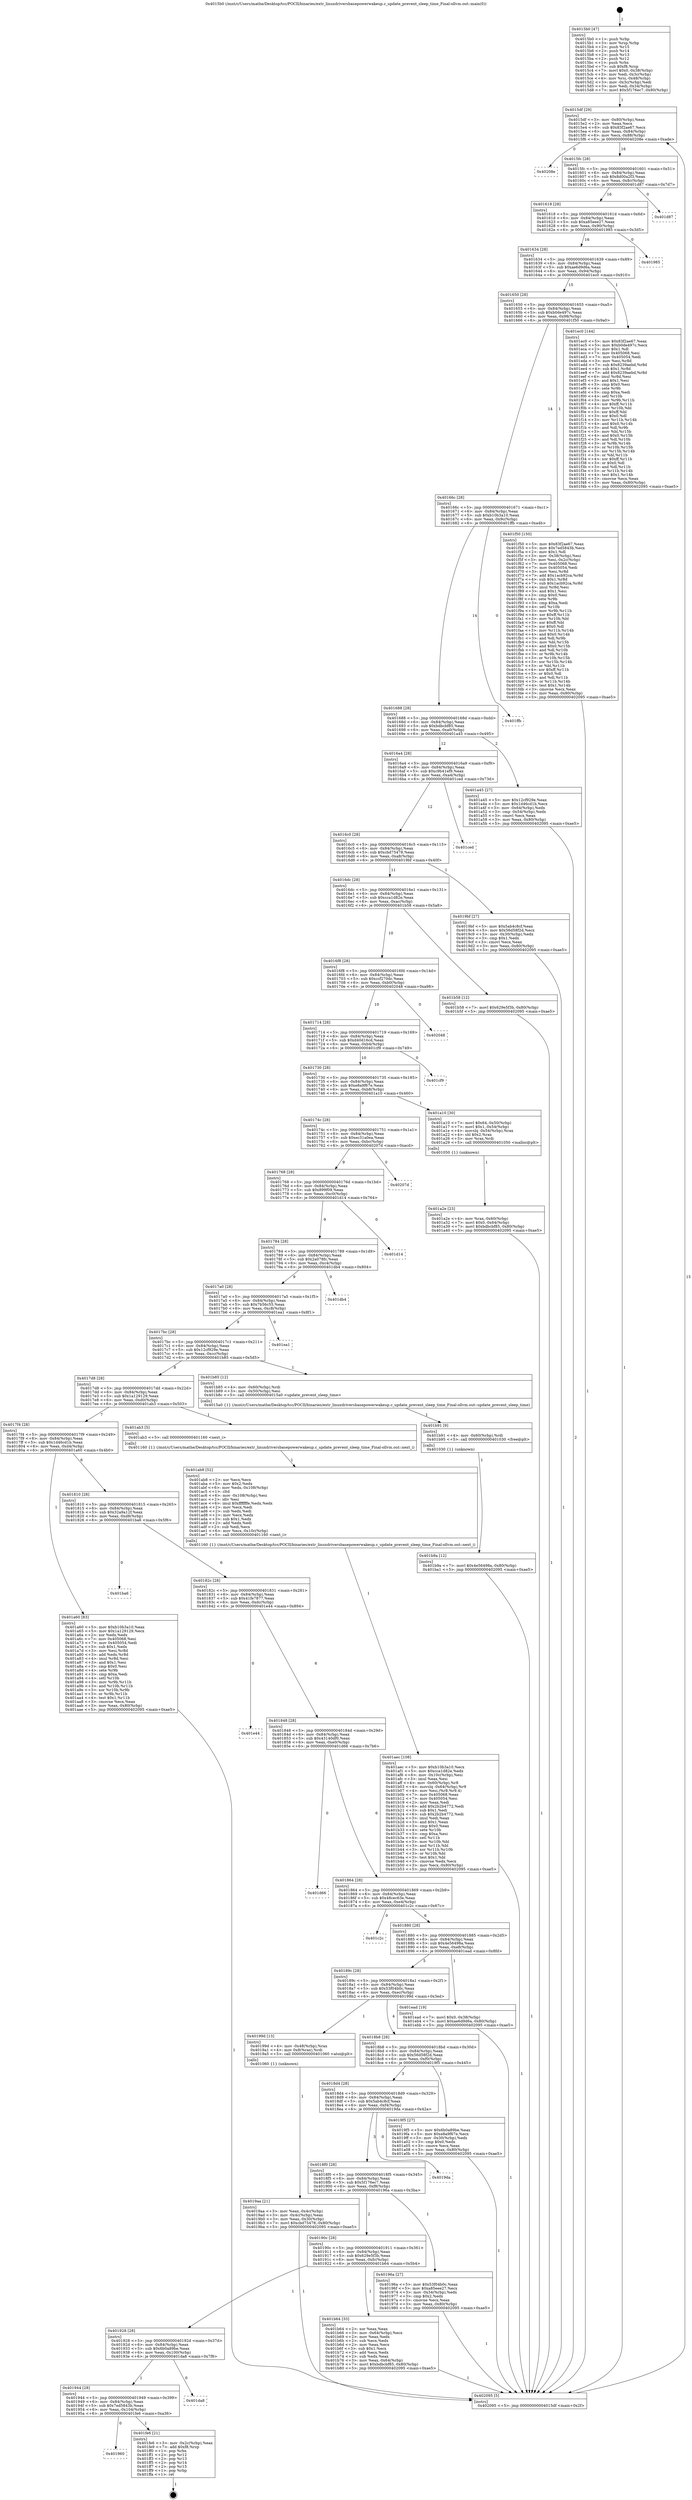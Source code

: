 digraph "0x4015b0" {
  label = "0x4015b0 (/mnt/c/Users/mathe/Desktop/tcc/POCII/binaries/extr_linuxdriversbasepowerwakeup.c_update_prevent_sleep_time_Final-ollvm.out::main(0))"
  labelloc = "t"
  node[shape=record]

  Entry [label="",width=0.3,height=0.3,shape=circle,fillcolor=black,style=filled]
  "0x4015df" [label="{
     0x4015df [29]\l
     | [instrs]\l
     &nbsp;&nbsp;0x4015df \<+3\>: mov -0x80(%rbp),%eax\l
     &nbsp;&nbsp;0x4015e2 \<+2\>: mov %eax,%ecx\l
     &nbsp;&nbsp;0x4015e4 \<+6\>: sub $0x83f2ae67,%ecx\l
     &nbsp;&nbsp;0x4015ea \<+6\>: mov %eax,-0x84(%rbp)\l
     &nbsp;&nbsp;0x4015f0 \<+6\>: mov %ecx,-0x88(%rbp)\l
     &nbsp;&nbsp;0x4015f6 \<+6\>: je 000000000040208e \<main+0xade\>\l
  }"]
  "0x40208e" [label="{
     0x40208e\l
  }", style=dashed]
  "0x4015fc" [label="{
     0x4015fc [28]\l
     | [instrs]\l
     &nbsp;&nbsp;0x4015fc \<+5\>: jmp 0000000000401601 \<main+0x51\>\l
     &nbsp;&nbsp;0x401601 \<+6\>: mov -0x84(%rbp),%eax\l
     &nbsp;&nbsp;0x401607 \<+5\>: sub $0x8d00a2f3,%eax\l
     &nbsp;&nbsp;0x40160c \<+6\>: mov %eax,-0x8c(%rbp)\l
     &nbsp;&nbsp;0x401612 \<+6\>: je 0000000000401d87 \<main+0x7d7\>\l
  }"]
  Exit [label="",width=0.3,height=0.3,shape=circle,fillcolor=black,style=filled,peripheries=2]
  "0x401d87" [label="{
     0x401d87\l
  }", style=dashed]
  "0x401618" [label="{
     0x401618 [28]\l
     | [instrs]\l
     &nbsp;&nbsp;0x401618 \<+5\>: jmp 000000000040161d \<main+0x6d\>\l
     &nbsp;&nbsp;0x40161d \<+6\>: mov -0x84(%rbp),%eax\l
     &nbsp;&nbsp;0x401623 \<+5\>: sub $0xa85eee27,%eax\l
     &nbsp;&nbsp;0x401628 \<+6\>: mov %eax,-0x90(%rbp)\l
     &nbsp;&nbsp;0x40162e \<+6\>: je 0000000000401985 \<main+0x3d5\>\l
  }"]
  "0x401960" [label="{
     0x401960\l
  }", style=dashed]
  "0x401985" [label="{
     0x401985\l
  }", style=dashed]
  "0x401634" [label="{
     0x401634 [28]\l
     | [instrs]\l
     &nbsp;&nbsp;0x401634 \<+5\>: jmp 0000000000401639 \<main+0x89\>\l
     &nbsp;&nbsp;0x401639 \<+6\>: mov -0x84(%rbp),%eax\l
     &nbsp;&nbsp;0x40163f \<+5\>: sub $0xae6d9d6a,%eax\l
     &nbsp;&nbsp;0x401644 \<+6\>: mov %eax,-0x94(%rbp)\l
     &nbsp;&nbsp;0x40164a \<+6\>: je 0000000000401ec0 \<main+0x910\>\l
  }"]
  "0x401fe6" [label="{
     0x401fe6 [21]\l
     | [instrs]\l
     &nbsp;&nbsp;0x401fe6 \<+3\>: mov -0x2c(%rbp),%eax\l
     &nbsp;&nbsp;0x401fe9 \<+7\>: add $0xf8,%rsp\l
     &nbsp;&nbsp;0x401ff0 \<+1\>: pop %rbx\l
     &nbsp;&nbsp;0x401ff1 \<+2\>: pop %r12\l
     &nbsp;&nbsp;0x401ff3 \<+2\>: pop %r13\l
     &nbsp;&nbsp;0x401ff5 \<+2\>: pop %r14\l
     &nbsp;&nbsp;0x401ff7 \<+2\>: pop %r15\l
     &nbsp;&nbsp;0x401ff9 \<+1\>: pop %rbp\l
     &nbsp;&nbsp;0x401ffa \<+1\>: ret\l
  }"]
  "0x401ec0" [label="{
     0x401ec0 [144]\l
     | [instrs]\l
     &nbsp;&nbsp;0x401ec0 \<+5\>: mov $0x83f2ae67,%eax\l
     &nbsp;&nbsp;0x401ec5 \<+5\>: mov $0xb0de497c,%ecx\l
     &nbsp;&nbsp;0x401eca \<+2\>: mov $0x1,%dl\l
     &nbsp;&nbsp;0x401ecc \<+7\>: mov 0x405068,%esi\l
     &nbsp;&nbsp;0x401ed3 \<+7\>: mov 0x405054,%edi\l
     &nbsp;&nbsp;0x401eda \<+3\>: mov %esi,%r8d\l
     &nbsp;&nbsp;0x401edd \<+7\>: sub $0x8239aebd,%r8d\l
     &nbsp;&nbsp;0x401ee4 \<+4\>: sub $0x1,%r8d\l
     &nbsp;&nbsp;0x401ee8 \<+7\>: add $0x8239aebd,%r8d\l
     &nbsp;&nbsp;0x401eef \<+4\>: imul %r8d,%esi\l
     &nbsp;&nbsp;0x401ef3 \<+3\>: and $0x1,%esi\l
     &nbsp;&nbsp;0x401ef6 \<+3\>: cmp $0x0,%esi\l
     &nbsp;&nbsp;0x401ef9 \<+4\>: sete %r9b\l
     &nbsp;&nbsp;0x401efd \<+3\>: cmp $0xa,%edi\l
     &nbsp;&nbsp;0x401f00 \<+4\>: setl %r10b\l
     &nbsp;&nbsp;0x401f04 \<+3\>: mov %r9b,%r11b\l
     &nbsp;&nbsp;0x401f07 \<+4\>: xor $0xff,%r11b\l
     &nbsp;&nbsp;0x401f0b \<+3\>: mov %r10b,%bl\l
     &nbsp;&nbsp;0x401f0e \<+3\>: xor $0xff,%bl\l
     &nbsp;&nbsp;0x401f11 \<+3\>: xor $0x0,%dl\l
     &nbsp;&nbsp;0x401f14 \<+3\>: mov %r11b,%r14b\l
     &nbsp;&nbsp;0x401f17 \<+4\>: and $0x0,%r14b\l
     &nbsp;&nbsp;0x401f1b \<+3\>: and %dl,%r9b\l
     &nbsp;&nbsp;0x401f1e \<+3\>: mov %bl,%r15b\l
     &nbsp;&nbsp;0x401f21 \<+4\>: and $0x0,%r15b\l
     &nbsp;&nbsp;0x401f25 \<+3\>: and %dl,%r10b\l
     &nbsp;&nbsp;0x401f28 \<+3\>: or %r9b,%r14b\l
     &nbsp;&nbsp;0x401f2b \<+3\>: or %r10b,%r15b\l
     &nbsp;&nbsp;0x401f2e \<+3\>: xor %r15b,%r14b\l
     &nbsp;&nbsp;0x401f31 \<+3\>: or %bl,%r11b\l
     &nbsp;&nbsp;0x401f34 \<+4\>: xor $0xff,%r11b\l
     &nbsp;&nbsp;0x401f38 \<+3\>: or $0x0,%dl\l
     &nbsp;&nbsp;0x401f3b \<+3\>: and %dl,%r11b\l
     &nbsp;&nbsp;0x401f3e \<+3\>: or %r11b,%r14b\l
     &nbsp;&nbsp;0x401f41 \<+4\>: test $0x1,%r14b\l
     &nbsp;&nbsp;0x401f45 \<+3\>: cmovne %ecx,%eax\l
     &nbsp;&nbsp;0x401f48 \<+3\>: mov %eax,-0x80(%rbp)\l
     &nbsp;&nbsp;0x401f4b \<+5\>: jmp 0000000000402095 \<main+0xae5\>\l
  }"]
  "0x401650" [label="{
     0x401650 [28]\l
     | [instrs]\l
     &nbsp;&nbsp;0x401650 \<+5\>: jmp 0000000000401655 \<main+0xa5\>\l
     &nbsp;&nbsp;0x401655 \<+6\>: mov -0x84(%rbp),%eax\l
     &nbsp;&nbsp;0x40165b \<+5\>: sub $0xb0de497c,%eax\l
     &nbsp;&nbsp;0x401660 \<+6\>: mov %eax,-0x98(%rbp)\l
     &nbsp;&nbsp;0x401666 \<+6\>: je 0000000000401f50 \<main+0x9a0\>\l
  }"]
  "0x401944" [label="{
     0x401944 [28]\l
     | [instrs]\l
     &nbsp;&nbsp;0x401944 \<+5\>: jmp 0000000000401949 \<main+0x399\>\l
     &nbsp;&nbsp;0x401949 \<+6\>: mov -0x84(%rbp),%eax\l
     &nbsp;&nbsp;0x40194f \<+5\>: sub $0x7ed5843b,%eax\l
     &nbsp;&nbsp;0x401954 \<+6\>: mov %eax,-0x104(%rbp)\l
     &nbsp;&nbsp;0x40195a \<+6\>: je 0000000000401fe6 \<main+0xa36\>\l
  }"]
  "0x401f50" [label="{
     0x401f50 [150]\l
     | [instrs]\l
     &nbsp;&nbsp;0x401f50 \<+5\>: mov $0x83f2ae67,%eax\l
     &nbsp;&nbsp;0x401f55 \<+5\>: mov $0x7ed5843b,%ecx\l
     &nbsp;&nbsp;0x401f5a \<+2\>: mov $0x1,%dl\l
     &nbsp;&nbsp;0x401f5c \<+3\>: mov -0x38(%rbp),%esi\l
     &nbsp;&nbsp;0x401f5f \<+3\>: mov %esi,-0x2c(%rbp)\l
     &nbsp;&nbsp;0x401f62 \<+7\>: mov 0x405068,%esi\l
     &nbsp;&nbsp;0x401f69 \<+7\>: mov 0x405054,%edi\l
     &nbsp;&nbsp;0x401f70 \<+3\>: mov %esi,%r8d\l
     &nbsp;&nbsp;0x401f73 \<+7\>: add $0x1acb92ca,%r8d\l
     &nbsp;&nbsp;0x401f7a \<+4\>: sub $0x1,%r8d\l
     &nbsp;&nbsp;0x401f7e \<+7\>: sub $0x1acb92ca,%r8d\l
     &nbsp;&nbsp;0x401f85 \<+4\>: imul %r8d,%esi\l
     &nbsp;&nbsp;0x401f89 \<+3\>: and $0x1,%esi\l
     &nbsp;&nbsp;0x401f8c \<+3\>: cmp $0x0,%esi\l
     &nbsp;&nbsp;0x401f8f \<+4\>: sete %r9b\l
     &nbsp;&nbsp;0x401f93 \<+3\>: cmp $0xa,%edi\l
     &nbsp;&nbsp;0x401f96 \<+4\>: setl %r10b\l
     &nbsp;&nbsp;0x401f9a \<+3\>: mov %r9b,%r11b\l
     &nbsp;&nbsp;0x401f9d \<+4\>: xor $0xff,%r11b\l
     &nbsp;&nbsp;0x401fa1 \<+3\>: mov %r10b,%bl\l
     &nbsp;&nbsp;0x401fa4 \<+3\>: xor $0xff,%bl\l
     &nbsp;&nbsp;0x401fa7 \<+3\>: xor $0x0,%dl\l
     &nbsp;&nbsp;0x401faa \<+3\>: mov %r11b,%r14b\l
     &nbsp;&nbsp;0x401fad \<+4\>: and $0x0,%r14b\l
     &nbsp;&nbsp;0x401fb1 \<+3\>: and %dl,%r9b\l
     &nbsp;&nbsp;0x401fb4 \<+3\>: mov %bl,%r15b\l
     &nbsp;&nbsp;0x401fb7 \<+4\>: and $0x0,%r15b\l
     &nbsp;&nbsp;0x401fbb \<+3\>: and %dl,%r10b\l
     &nbsp;&nbsp;0x401fbe \<+3\>: or %r9b,%r14b\l
     &nbsp;&nbsp;0x401fc1 \<+3\>: or %r10b,%r15b\l
     &nbsp;&nbsp;0x401fc4 \<+3\>: xor %r15b,%r14b\l
     &nbsp;&nbsp;0x401fc7 \<+3\>: or %bl,%r11b\l
     &nbsp;&nbsp;0x401fca \<+4\>: xor $0xff,%r11b\l
     &nbsp;&nbsp;0x401fce \<+3\>: or $0x0,%dl\l
     &nbsp;&nbsp;0x401fd1 \<+3\>: and %dl,%r11b\l
     &nbsp;&nbsp;0x401fd4 \<+3\>: or %r11b,%r14b\l
     &nbsp;&nbsp;0x401fd7 \<+4\>: test $0x1,%r14b\l
     &nbsp;&nbsp;0x401fdb \<+3\>: cmovne %ecx,%eax\l
     &nbsp;&nbsp;0x401fde \<+3\>: mov %eax,-0x80(%rbp)\l
     &nbsp;&nbsp;0x401fe1 \<+5\>: jmp 0000000000402095 \<main+0xae5\>\l
  }"]
  "0x40166c" [label="{
     0x40166c [28]\l
     | [instrs]\l
     &nbsp;&nbsp;0x40166c \<+5\>: jmp 0000000000401671 \<main+0xc1\>\l
     &nbsp;&nbsp;0x401671 \<+6\>: mov -0x84(%rbp),%eax\l
     &nbsp;&nbsp;0x401677 \<+5\>: sub $0xb10b3a10,%eax\l
     &nbsp;&nbsp;0x40167c \<+6\>: mov %eax,-0x9c(%rbp)\l
     &nbsp;&nbsp;0x401682 \<+6\>: je 0000000000401ffb \<main+0xa4b\>\l
  }"]
  "0x401da8" [label="{
     0x401da8\l
  }", style=dashed]
  "0x401ffb" [label="{
     0x401ffb\l
  }", style=dashed]
  "0x401688" [label="{
     0x401688 [28]\l
     | [instrs]\l
     &nbsp;&nbsp;0x401688 \<+5\>: jmp 000000000040168d \<main+0xdd\>\l
     &nbsp;&nbsp;0x40168d \<+6\>: mov -0x84(%rbp),%eax\l
     &nbsp;&nbsp;0x401693 \<+5\>: sub $0xbdbcbf85,%eax\l
     &nbsp;&nbsp;0x401698 \<+6\>: mov %eax,-0xa0(%rbp)\l
     &nbsp;&nbsp;0x40169e \<+6\>: je 0000000000401a45 \<main+0x495\>\l
  }"]
  "0x401b9a" [label="{
     0x401b9a [12]\l
     | [instrs]\l
     &nbsp;&nbsp;0x401b9a \<+7\>: movl $0x4e56498a,-0x80(%rbp)\l
     &nbsp;&nbsp;0x401ba1 \<+5\>: jmp 0000000000402095 \<main+0xae5\>\l
  }"]
  "0x401a45" [label="{
     0x401a45 [27]\l
     | [instrs]\l
     &nbsp;&nbsp;0x401a45 \<+5\>: mov $0x12cf929e,%eax\l
     &nbsp;&nbsp;0x401a4a \<+5\>: mov $0x1d46cd1b,%ecx\l
     &nbsp;&nbsp;0x401a4f \<+3\>: mov -0x64(%rbp),%edx\l
     &nbsp;&nbsp;0x401a52 \<+3\>: cmp -0x54(%rbp),%edx\l
     &nbsp;&nbsp;0x401a55 \<+3\>: cmovl %ecx,%eax\l
     &nbsp;&nbsp;0x401a58 \<+3\>: mov %eax,-0x80(%rbp)\l
     &nbsp;&nbsp;0x401a5b \<+5\>: jmp 0000000000402095 \<main+0xae5\>\l
  }"]
  "0x4016a4" [label="{
     0x4016a4 [28]\l
     | [instrs]\l
     &nbsp;&nbsp;0x4016a4 \<+5\>: jmp 00000000004016a9 \<main+0xf9\>\l
     &nbsp;&nbsp;0x4016a9 \<+6\>: mov -0x84(%rbp),%eax\l
     &nbsp;&nbsp;0x4016af \<+5\>: sub $0xc9b41ef9,%eax\l
     &nbsp;&nbsp;0x4016b4 \<+6\>: mov %eax,-0xa4(%rbp)\l
     &nbsp;&nbsp;0x4016ba \<+6\>: je 0000000000401ced \<main+0x73d\>\l
  }"]
  "0x401b91" [label="{
     0x401b91 [9]\l
     | [instrs]\l
     &nbsp;&nbsp;0x401b91 \<+4\>: mov -0x60(%rbp),%rdi\l
     &nbsp;&nbsp;0x401b95 \<+5\>: call 0000000000401030 \<free@plt\>\l
     | [calls]\l
     &nbsp;&nbsp;0x401030 \{1\} (unknown)\l
  }"]
  "0x401ced" [label="{
     0x401ced\l
  }", style=dashed]
  "0x4016c0" [label="{
     0x4016c0 [28]\l
     | [instrs]\l
     &nbsp;&nbsp;0x4016c0 \<+5\>: jmp 00000000004016c5 \<main+0x115\>\l
     &nbsp;&nbsp;0x4016c5 \<+6\>: mov -0x84(%rbp),%eax\l
     &nbsp;&nbsp;0x4016cb \<+5\>: sub $0xcbd75478,%eax\l
     &nbsp;&nbsp;0x4016d0 \<+6\>: mov %eax,-0xa8(%rbp)\l
     &nbsp;&nbsp;0x4016d6 \<+6\>: je 00000000004019bf \<main+0x40f\>\l
  }"]
  "0x401928" [label="{
     0x401928 [28]\l
     | [instrs]\l
     &nbsp;&nbsp;0x401928 \<+5\>: jmp 000000000040192d \<main+0x37d\>\l
     &nbsp;&nbsp;0x40192d \<+6\>: mov -0x84(%rbp),%eax\l
     &nbsp;&nbsp;0x401933 \<+5\>: sub $0x6b0a89be,%eax\l
     &nbsp;&nbsp;0x401938 \<+6\>: mov %eax,-0x100(%rbp)\l
     &nbsp;&nbsp;0x40193e \<+6\>: je 0000000000401da8 \<main+0x7f8\>\l
  }"]
  "0x4019bf" [label="{
     0x4019bf [27]\l
     | [instrs]\l
     &nbsp;&nbsp;0x4019bf \<+5\>: mov $0x5ab4c8cf,%eax\l
     &nbsp;&nbsp;0x4019c4 \<+5\>: mov $0x56d58f2d,%ecx\l
     &nbsp;&nbsp;0x4019c9 \<+3\>: mov -0x30(%rbp),%edx\l
     &nbsp;&nbsp;0x4019cc \<+3\>: cmp $0x1,%edx\l
     &nbsp;&nbsp;0x4019cf \<+3\>: cmovl %ecx,%eax\l
     &nbsp;&nbsp;0x4019d2 \<+3\>: mov %eax,-0x80(%rbp)\l
     &nbsp;&nbsp;0x4019d5 \<+5\>: jmp 0000000000402095 \<main+0xae5\>\l
  }"]
  "0x4016dc" [label="{
     0x4016dc [28]\l
     | [instrs]\l
     &nbsp;&nbsp;0x4016dc \<+5\>: jmp 00000000004016e1 \<main+0x131\>\l
     &nbsp;&nbsp;0x4016e1 \<+6\>: mov -0x84(%rbp),%eax\l
     &nbsp;&nbsp;0x4016e7 \<+5\>: sub $0xcca1d82e,%eax\l
     &nbsp;&nbsp;0x4016ec \<+6\>: mov %eax,-0xac(%rbp)\l
     &nbsp;&nbsp;0x4016f2 \<+6\>: je 0000000000401b58 \<main+0x5a8\>\l
  }"]
  "0x401b64" [label="{
     0x401b64 [33]\l
     | [instrs]\l
     &nbsp;&nbsp;0x401b64 \<+2\>: xor %eax,%eax\l
     &nbsp;&nbsp;0x401b66 \<+3\>: mov -0x64(%rbp),%ecx\l
     &nbsp;&nbsp;0x401b69 \<+2\>: mov %eax,%edx\l
     &nbsp;&nbsp;0x401b6b \<+2\>: sub %ecx,%edx\l
     &nbsp;&nbsp;0x401b6d \<+2\>: mov %eax,%ecx\l
     &nbsp;&nbsp;0x401b6f \<+3\>: sub $0x1,%ecx\l
     &nbsp;&nbsp;0x401b72 \<+2\>: add %ecx,%edx\l
     &nbsp;&nbsp;0x401b74 \<+2\>: sub %edx,%eax\l
     &nbsp;&nbsp;0x401b76 \<+3\>: mov %eax,-0x64(%rbp)\l
     &nbsp;&nbsp;0x401b79 \<+7\>: movl $0xbdbcbf85,-0x80(%rbp)\l
     &nbsp;&nbsp;0x401b80 \<+5\>: jmp 0000000000402095 \<main+0xae5\>\l
  }"]
  "0x401b58" [label="{
     0x401b58 [12]\l
     | [instrs]\l
     &nbsp;&nbsp;0x401b58 \<+7\>: movl $0x629e5f3b,-0x80(%rbp)\l
     &nbsp;&nbsp;0x401b5f \<+5\>: jmp 0000000000402095 \<main+0xae5\>\l
  }"]
  "0x4016f8" [label="{
     0x4016f8 [28]\l
     | [instrs]\l
     &nbsp;&nbsp;0x4016f8 \<+5\>: jmp 00000000004016fd \<main+0x14d\>\l
     &nbsp;&nbsp;0x4016fd \<+6\>: mov -0x84(%rbp),%eax\l
     &nbsp;&nbsp;0x401703 \<+5\>: sub $0xccf270dc,%eax\l
     &nbsp;&nbsp;0x401708 \<+6\>: mov %eax,-0xb0(%rbp)\l
     &nbsp;&nbsp;0x40170e \<+6\>: je 0000000000402048 \<main+0xa98\>\l
  }"]
  "0x401aec" [label="{
     0x401aec [108]\l
     | [instrs]\l
     &nbsp;&nbsp;0x401aec \<+5\>: mov $0xb10b3a10,%ecx\l
     &nbsp;&nbsp;0x401af1 \<+5\>: mov $0xcca1d82e,%edx\l
     &nbsp;&nbsp;0x401af6 \<+6\>: mov -0x10c(%rbp),%esi\l
     &nbsp;&nbsp;0x401afc \<+3\>: imul %eax,%esi\l
     &nbsp;&nbsp;0x401aff \<+4\>: mov -0x60(%rbp),%r8\l
     &nbsp;&nbsp;0x401b03 \<+4\>: movslq -0x64(%rbp),%r9\l
     &nbsp;&nbsp;0x401b07 \<+4\>: mov %esi,(%r8,%r9,4)\l
     &nbsp;&nbsp;0x401b0b \<+7\>: mov 0x405068,%eax\l
     &nbsp;&nbsp;0x401b12 \<+7\>: mov 0x405054,%esi\l
     &nbsp;&nbsp;0x401b19 \<+2\>: mov %eax,%edi\l
     &nbsp;&nbsp;0x401b1b \<+6\>: add $0x2b2b4772,%edi\l
     &nbsp;&nbsp;0x401b21 \<+3\>: sub $0x1,%edi\l
     &nbsp;&nbsp;0x401b24 \<+6\>: sub $0x2b2b4772,%edi\l
     &nbsp;&nbsp;0x401b2a \<+3\>: imul %edi,%eax\l
     &nbsp;&nbsp;0x401b2d \<+3\>: and $0x1,%eax\l
     &nbsp;&nbsp;0x401b30 \<+3\>: cmp $0x0,%eax\l
     &nbsp;&nbsp;0x401b33 \<+4\>: sete %r10b\l
     &nbsp;&nbsp;0x401b37 \<+3\>: cmp $0xa,%esi\l
     &nbsp;&nbsp;0x401b3a \<+4\>: setl %r11b\l
     &nbsp;&nbsp;0x401b3e \<+3\>: mov %r10b,%bl\l
     &nbsp;&nbsp;0x401b41 \<+3\>: and %r11b,%bl\l
     &nbsp;&nbsp;0x401b44 \<+3\>: xor %r11b,%r10b\l
     &nbsp;&nbsp;0x401b47 \<+3\>: or %r10b,%bl\l
     &nbsp;&nbsp;0x401b4a \<+3\>: test $0x1,%bl\l
     &nbsp;&nbsp;0x401b4d \<+3\>: cmovne %edx,%ecx\l
     &nbsp;&nbsp;0x401b50 \<+3\>: mov %ecx,-0x80(%rbp)\l
     &nbsp;&nbsp;0x401b53 \<+5\>: jmp 0000000000402095 \<main+0xae5\>\l
  }"]
  "0x402048" [label="{
     0x402048\l
  }", style=dashed]
  "0x401714" [label="{
     0x401714 [28]\l
     | [instrs]\l
     &nbsp;&nbsp;0x401714 \<+5\>: jmp 0000000000401719 \<main+0x169\>\l
     &nbsp;&nbsp;0x401719 \<+6\>: mov -0x84(%rbp),%eax\l
     &nbsp;&nbsp;0x40171f \<+5\>: sub $0xd40d16cd,%eax\l
     &nbsp;&nbsp;0x401724 \<+6\>: mov %eax,-0xb4(%rbp)\l
     &nbsp;&nbsp;0x40172a \<+6\>: je 0000000000401cf9 \<main+0x749\>\l
  }"]
  "0x401ab8" [label="{
     0x401ab8 [52]\l
     | [instrs]\l
     &nbsp;&nbsp;0x401ab8 \<+2\>: xor %ecx,%ecx\l
     &nbsp;&nbsp;0x401aba \<+5\>: mov $0x2,%edx\l
     &nbsp;&nbsp;0x401abf \<+6\>: mov %edx,-0x108(%rbp)\l
     &nbsp;&nbsp;0x401ac5 \<+1\>: cltd\l
     &nbsp;&nbsp;0x401ac6 \<+6\>: mov -0x108(%rbp),%esi\l
     &nbsp;&nbsp;0x401acc \<+2\>: idiv %esi\l
     &nbsp;&nbsp;0x401ace \<+6\>: imul $0xfffffffe,%edx,%edx\l
     &nbsp;&nbsp;0x401ad4 \<+2\>: mov %ecx,%edi\l
     &nbsp;&nbsp;0x401ad6 \<+2\>: sub %edx,%edi\l
     &nbsp;&nbsp;0x401ad8 \<+2\>: mov %ecx,%edx\l
     &nbsp;&nbsp;0x401ada \<+3\>: sub $0x1,%edx\l
     &nbsp;&nbsp;0x401add \<+2\>: add %edx,%edi\l
     &nbsp;&nbsp;0x401adf \<+2\>: sub %edi,%ecx\l
     &nbsp;&nbsp;0x401ae1 \<+6\>: mov %ecx,-0x10c(%rbp)\l
     &nbsp;&nbsp;0x401ae7 \<+5\>: call 0000000000401160 \<next_i\>\l
     | [calls]\l
     &nbsp;&nbsp;0x401160 \{1\} (/mnt/c/Users/mathe/Desktop/tcc/POCII/binaries/extr_linuxdriversbasepowerwakeup.c_update_prevent_sleep_time_Final-ollvm.out::next_i)\l
  }"]
  "0x401cf9" [label="{
     0x401cf9\l
  }", style=dashed]
  "0x401730" [label="{
     0x401730 [28]\l
     | [instrs]\l
     &nbsp;&nbsp;0x401730 \<+5\>: jmp 0000000000401735 \<main+0x185\>\l
     &nbsp;&nbsp;0x401735 \<+6\>: mov -0x84(%rbp),%eax\l
     &nbsp;&nbsp;0x40173b \<+5\>: sub $0xe8a9f67e,%eax\l
     &nbsp;&nbsp;0x401740 \<+6\>: mov %eax,-0xb8(%rbp)\l
     &nbsp;&nbsp;0x401746 \<+6\>: je 0000000000401a10 \<main+0x460\>\l
  }"]
  "0x401a2e" [label="{
     0x401a2e [23]\l
     | [instrs]\l
     &nbsp;&nbsp;0x401a2e \<+4\>: mov %rax,-0x60(%rbp)\l
     &nbsp;&nbsp;0x401a32 \<+7\>: movl $0x0,-0x64(%rbp)\l
     &nbsp;&nbsp;0x401a39 \<+7\>: movl $0xbdbcbf85,-0x80(%rbp)\l
     &nbsp;&nbsp;0x401a40 \<+5\>: jmp 0000000000402095 \<main+0xae5\>\l
  }"]
  "0x401a10" [label="{
     0x401a10 [30]\l
     | [instrs]\l
     &nbsp;&nbsp;0x401a10 \<+7\>: movl $0x64,-0x50(%rbp)\l
     &nbsp;&nbsp;0x401a17 \<+7\>: movl $0x1,-0x54(%rbp)\l
     &nbsp;&nbsp;0x401a1e \<+4\>: movslq -0x54(%rbp),%rax\l
     &nbsp;&nbsp;0x401a22 \<+4\>: shl $0x2,%rax\l
     &nbsp;&nbsp;0x401a26 \<+3\>: mov %rax,%rdi\l
     &nbsp;&nbsp;0x401a29 \<+5\>: call 0000000000401050 \<malloc@plt\>\l
     | [calls]\l
     &nbsp;&nbsp;0x401050 \{1\} (unknown)\l
  }"]
  "0x40174c" [label="{
     0x40174c [28]\l
     | [instrs]\l
     &nbsp;&nbsp;0x40174c \<+5\>: jmp 0000000000401751 \<main+0x1a1\>\l
     &nbsp;&nbsp;0x401751 \<+6\>: mov -0x84(%rbp),%eax\l
     &nbsp;&nbsp;0x401757 \<+5\>: sub $0xec31a0ea,%eax\l
     &nbsp;&nbsp;0x40175c \<+6\>: mov %eax,-0xbc(%rbp)\l
     &nbsp;&nbsp;0x401762 \<+6\>: je 000000000040207d \<main+0xacd\>\l
  }"]
  "0x4019aa" [label="{
     0x4019aa [21]\l
     | [instrs]\l
     &nbsp;&nbsp;0x4019aa \<+3\>: mov %eax,-0x4c(%rbp)\l
     &nbsp;&nbsp;0x4019ad \<+3\>: mov -0x4c(%rbp),%eax\l
     &nbsp;&nbsp;0x4019b0 \<+3\>: mov %eax,-0x30(%rbp)\l
     &nbsp;&nbsp;0x4019b3 \<+7\>: movl $0xcbd75478,-0x80(%rbp)\l
     &nbsp;&nbsp;0x4019ba \<+5\>: jmp 0000000000402095 \<main+0xae5\>\l
  }"]
  "0x40207d" [label="{
     0x40207d\l
  }", style=dashed]
  "0x401768" [label="{
     0x401768 [28]\l
     | [instrs]\l
     &nbsp;&nbsp;0x401768 \<+5\>: jmp 000000000040176d \<main+0x1bd\>\l
     &nbsp;&nbsp;0x40176d \<+6\>: mov -0x84(%rbp),%eax\l
     &nbsp;&nbsp;0x401773 \<+5\>: sub $0x899f09,%eax\l
     &nbsp;&nbsp;0x401778 \<+6\>: mov %eax,-0xc0(%rbp)\l
     &nbsp;&nbsp;0x40177e \<+6\>: je 0000000000401d14 \<main+0x764\>\l
  }"]
  "0x4015b0" [label="{
     0x4015b0 [47]\l
     | [instrs]\l
     &nbsp;&nbsp;0x4015b0 \<+1\>: push %rbp\l
     &nbsp;&nbsp;0x4015b1 \<+3\>: mov %rsp,%rbp\l
     &nbsp;&nbsp;0x4015b4 \<+2\>: push %r15\l
     &nbsp;&nbsp;0x4015b6 \<+2\>: push %r14\l
     &nbsp;&nbsp;0x4015b8 \<+2\>: push %r13\l
     &nbsp;&nbsp;0x4015ba \<+2\>: push %r12\l
     &nbsp;&nbsp;0x4015bc \<+1\>: push %rbx\l
     &nbsp;&nbsp;0x4015bd \<+7\>: sub $0xf8,%rsp\l
     &nbsp;&nbsp;0x4015c4 \<+7\>: movl $0x0,-0x38(%rbp)\l
     &nbsp;&nbsp;0x4015cb \<+3\>: mov %edi,-0x3c(%rbp)\l
     &nbsp;&nbsp;0x4015ce \<+4\>: mov %rsi,-0x48(%rbp)\l
     &nbsp;&nbsp;0x4015d2 \<+3\>: mov -0x3c(%rbp),%edi\l
     &nbsp;&nbsp;0x4015d5 \<+3\>: mov %edi,-0x34(%rbp)\l
     &nbsp;&nbsp;0x4015d8 \<+7\>: movl $0x5f176ec7,-0x80(%rbp)\l
  }"]
  "0x401d14" [label="{
     0x401d14\l
  }", style=dashed]
  "0x401784" [label="{
     0x401784 [28]\l
     | [instrs]\l
     &nbsp;&nbsp;0x401784 \<+5\>: jmp 0000000000401789 \<main+0x1d9\>\l
     &nbsp;&nbsp;0x401789 \<+6\>: mov -0x84(%rbp),%eax\l
     &nbsp;&nbsp;0x40178f \<+5\>: sub $0x2a078fc,%eax\l
     &nbsp;&nbsp;0x401794 \<+6\>: mov %eax,-0xc4(%rbp)\l
     &nbsp;&nbsp;0x40179a \<+6\>: je 0000000000401db4 \<main+0x804\>\l
  }"]
  "0x402095" [label="{
     0x402095 [5]\l
     | [instrs]\l
     &nbsp;&nbsp;0x402095 \<+5\>: jmp 00000000004015df \<main+0x2f\>\l
  }"]
  "0x401db4" [label="{
     0x401db4\l
  }", style=dashed]
  "0x4017a0" [label="{
     0x4017a0 [28]\l
     | [instrs]\l
     &nbsp;&nbsp;0x4017a0 \<+5\>: jmp 00000000004017a5 \<main+0x1f5\>\l
     &nbsp;&nbsp;0x4017a5 \<+6\>: mov -0x84(%rbp),%eax\l
     &nbsp;&nbsp;0x4017ab \<+5\>: sub $0x7b56c55,%eax\l
     &nbsp;&nbsp;0x4017b0 \<+6\>: mov %eax,-0xc8(%rbp)\l
     &nbsp;&nbsp;0x4017b6 \<+6\>: je 0000000000401ea1 \<main+0x8f1\>\l
  }"]
  "0x40190c" [label="{
     0x40190c [28]\l
     | [instrs]\l
     &nbsp;&nbsp;0x40190c \<+5\>: jmp 0000000000401911 \<main+0x361\>\l
     &nbsp;&nbsp;0x401911 \<+6\>: mov -0x84(%rbp),%eax\l
     &nbsp;&nbsp;0x401917 \<+5\>: sub $0x629e5f3b,%eax\l
     &nbsp;&nbsp;0x40191c \<+6\>: mov %eax,-0xfc(%rbp)\l
     &nbsp;&nbsp;0x401922 \<+6\>: je 0000000000401b64 \<main+0x5b4\>\l
  }"]
  "0x401ea1" [label="{
     0x401ea1\l
  }", style=dashed]
  "0x4017bc" [label="{
     0x4017bc [28]\l
     | [instrs]\l
     &nbsp;&nbsp;0x4017bc \<+5\>: jmp 00000000004017c1 \<main+0x211\>\l
     &nbsp;&nbsp;0x4017c1 \<+6\>: mov -0x84(%rbp),%eax\l
     &nbsp;&nbsp;0x4017c7 \<+5\>: sub $0x12cf929e,%eax\l
     &nbsp;&nbsp;0x4017cc \<+6\>: mov %eax,-0xcc(%rbp)\l
     &nbsp;&nbsp;0x4017d2 \<+6\>: je 0000000000401b85 \<main+0x5d5\>\l
  }"]
  "0x40196a" [label="{
     0x40196a [27]\l
     | [instrs]\l
     &nbsp;&nbsp;0x40196a \<+5\>: mov $0x53f04b0c,%eax\l
     &nbsp;&nbsp;0x40196f \<+5\>: mov $0xa85eee27,%ecx\l
     &nbsp;&nbsp;0x401974 \<+3\>: mov -0x34(%rbp),%edx\l
     &nbsp;&nbsp;0x401977 \<+3\>: cmp $0x2,%edx\l
     &nbsp;&nbsp;0x40197a \<+3\>: cmovne %ecx,%eax\l
     &nbsp;&nbsp;0x40197d \<+3\>: mov %eax,-0x80(%rbp)\l
     &nbsp;&nbsp;0x401980 \<+5\>: jmp 0000000000402095 \<main+0xae5\>\l
  }"]
  "0x401b85" [label="{
     0x401b85 [12]\l
     | [instrs]\l
     &nbsp;&nbsp;0x401b85 \<+4\>: mov -0x60(%rbp),%rdi\l
     &nbsp;&nbsp;0x401b89 \<+3\>: mov -0x50(%rbp),%esi\l
     &nbsp;&nbsp;0x401b8c \<+5\>: call 00000000004015a0 \<update_prevent_sleep_time\>\l
     | [calls]\l
     &nbsp;&nbsp;0x4015a0 \{1\} (/mnt/c/Users/mathe/Desktop/tcc/POCII/binaries/extr_linuxdriversbasepowerwakeup.c_update_prevent_sleep_time_Final-ollvm.out::update_prevent_sleep_time)\l
  }"]
  "0x4017d8" [label="{
     0x4017d8 [28]\l
     | [instrs]\l
     &nbsp;&nbsp;0x4017d8 \<+5\>: jmp 00000000004017dd \<main+0x22d\>\l
     &nbsp;&nbsp;0x4017dd \<+6\>: mov -0x84(%rbp),%eax\l
     &nbsp;&nbsp;0x4017e3 \<+5\>: sub $0x1a129129,%eax\l
     &nbsp;&nbsp;0x4017e8 \<+6\>: mov %eax,-0xd0(%rbp)\l
     &nbsp;&nbsp;0x4017ee \<+6\>: je 0000000000401ab3 \<main+0x503\>\l
  }"]
  "0x4018f0" [label="{
     0x4018f0 [28]\l
     | [instrs]\l
     &nbsp;&nbsp;0x4018f0 \<+5\>: jmp 00000000004018f5 \<main+0x345\>\l
     &nbsp;&nbsp;0x4018f5 \<+6\>: mov -0x84(%rbp),%eax\l
     &nbsp;&nbsp;0x4018fb \<+5\>: sub $0x5f176ec7,%eax\l
     &nbsp;&nbsp;0x401900 \<+6\>: mov %eax,-0xf8(%rbp)\l
     &nbsp;&nbsp;0x401906 \<+6\>: je 000000000040196a \<main+0x3ba\>\l
  }"]
  "0x401ab3" [label="{
     0x401ab3 [5]\l
     | [instrs]\l
     &nbsp;&nbsp;0x401ab3 \<+5\>: call 0000000000401160 \<next_i\>\l
     | [calls]\l
     &nbsp;&nbsp;0x401160 \{1\} (/mnt/c/Users/mathe/Desktop/tcc/POCII/binaries/extr_linuxdriversbasepowerwakeup.c_update_prevent_sleep_time_Final-ollvm.out::next_i)\l
  }"]
  "0x4017f4" [label="{
     0x4017f4 [28]\l
     | [instrs]\l
     &nbsp;&nbsp;0x4017f4 \<+5\>: jmp 00000000004017f9 \<main+0x249\>\l
     &nbsp;&nbsp;0x4017f9 \<+6\>: mov -0x84(%rbp),%eax\l
     &nbsp;&nbsp;0x4017ff \<+5\>: sub $0x1d46cd1b,%eax\l
     &nbsp;&nbsp;0x401804 \<+6\>: mov %eax,-0xd4(%rbp)\l
     &nbsp;&nbsp;0x40180a \<+6\>: je 0000000000401a60 \<main+0x4b0\>\l
  }"]
  "0x4019da" [label="{
     0x4019da\l
  }", style=dashed]
  "0x401a60" [label="{
     0x401a60 [83]\l
     | [instrs]\l
     &nbsp;&nbsp;0x401a60 \<+5\>: mov $0xb10b3a10,%eax\l
     &nbsp;&nbsp;0x401a65 \<+5\>: mov $0x1a129129,%ecx\l
     &nbsp;&nbsp;0x401a6a \<+2\>: xor %edx,%edx\l
     &nbsp;&nbsp;0x401a6c \<+7\>: mov 0x405068,%esi\l
     &nbsp;&nbsp;0x401a73 \<+7\>: mov 0x405054,%edi\l
     &nbsp;&nbsp;0x401a7a \<+3\>: sub $0x1,%edx\l
     &nbsp;&nbsp;0x401a7d \<+3\>: mov %esi,%r8d\l
     &nbsp;&nbsp;0x401a80 \<+3\>: add %edx,%r8d\l
     &nbsp;&nbsp;0x401a83 \<+4\>: imul %r8d,%esi\l
     &nbsp;&nbsp;0x401a87 \<+3\>: and $0x1,%esi\l
     &nbsp;&nbsp;0x401a8a \<+3\>: cmp $0x0,%esi\l
     &nbsp;&nbsp;0x401a8d \<+4\>: sete %r9b\l
     &nbsp;&nbsp;0x401a91 \<+3\>: cmp $0xa,%edi\l
     &nbsp;&nbsp;0x401a94 \<+4\>: setl %r10b\l
     &nbsp;&nbsp;0x401a98 \<+3\>: mov %r9b,%r11b\l
     &nbsp;&nbsp;0x401a9b \<+3\>: and %r10b,%r11b\l
     &nbsp;&nbsp;0x401a9e \<+3\>: xor %r10b,%r9b\l
     &nbsp;&nbsp;0x401aa1 \<+3\>: or %r9b,%r11b\l
     &nbsp;&nbsp;0x401aa4 \<+4\>: test $0x1,%r11b\l
     &nbsp;&nbsp;0x401aa8 \<+3\>: cmovne %ecx,%eax\l
     &nbsp;&nbsp;0x401aab \<+3\>: mov %eax,-0x80(%rbp)\l
     &nbsp;&nbsp;0x401aae \<+5\>: jmp 0000000000402095 \<main+0xae5\>\l
  }"]
  "0x401810" [label="{
     0x401810 [28]\l
     | [instrs]\l
     &nbsp;&nbsp;0x401810 \<+5\>: jmp 0000000000401815 \<main+0x265\>\l
     &nbsp;&nbsp;0x401815 \<+6\>: mov -0x84(%rbp),%eax\l
     &nbsp;&nbsp;0x40181b \<+5\>: sub $0x32a9a12f,%eax\l
     &nbsp;&nbsp;0x401820 \<+6\>: mov %eax,-0xd8(%rbp)\l
     &nbsp;&nbsp;0x401826 \<+6\>: je 0000000000401ba6 \<main+0x5f6\>\l
  }"]
  "0x4018d4" [label="{
     0x4018d4 [28]\l
     | [instrs]\l
     &nbsp;&nbsp;0x4018d4 \<+5\>: jmp 00000000004018d9 \<main+0x329\>\l
     &nbsp;&nbsp;0x4018d9 \<+6\>: mov -0x84(%rbp),%eax\l
     &nbsp;&nbsp;0x4018df \<+5\>: sub $0x5ab4c8cf,%eax\l
     &nbsp;&nbsp;0x4018e4 \<+6\>: mov %eax,-0xf4(%rbp)\l
     &nbsp;&nbsp;0x4018ea \<+6\>: je 00000000004019da \<main+0x42a\>\l
  }"]
  "0x401ba6" [label="{
     0x401ba6\l
  }", style=dashed]
  "0x40182c" [label="{
     0x40182c [28]\l
     | [instrs]\l
     &nbsp;&nbsp;0x40182c \<+5\>: jmp 0000000000401831 \<main+0x281\>\l
     &nbsp;&nbsp;0x401831 \<+6\>: mov -0x84(%rbp),%eax\l
     &nbsp;&nbsp;0x401837 \<+5\>: sub $0x41fe7877,%eax\l
     &nbsp;&nbsp;0x40183c \<+6\>: mov %eax,-0xdc(%rbp)\l
     &nbsp;&nbsp;0x401842 \<+6\>: je 0000000000401e44 \<main+0x894\>\l
  }"]
  "0x4019f5" [label="{
     0x4019f5 [27]\l
     | [instrs]\l
     &nbsp;&nbsp;0x4019f5 \<+5\>: mov $0x6b0a89be,%eax\l
     &nbsp;&nbsp;0x4019fa \<+5\>: mov $0xe8a9f67e,%ecx\l
     &nbsp;&nbsp;0x4019ff \<+3\>: mov -0x30(%rbp),%edx\l
     &nbsp;&nbsp;0x401a02 \<+3\>: cmp $0x0,%edx\l
     &nbsp;&nbsp;0x401a05 \<+3\>: cmove %ecx,%eax\l
     &nbsp;&nbsp;0x401a08 \<+3\>: mov %eax,-0x80(%rbp)\l
     &nbsp;&nbsp;0x401a0b \<+5\>: jmp 0000000000402095 \<main+0xae5\>\l
  }"]
  "0x401e44" [label="{
     0x401e44\l
  }", style=dashed]
  "0x401848" [label="{
     0x401848 [28]\l
     | [instrs]\l
     &nbsp;&nbsp;0x401848 \<+5\>: jmp 000000000040184d \<main+0x29d\>\l
     &nbsp;&nbsp;0x40184d \<+6\>: mov -0x84(%rbp),%eax\l
     &nbsp;&nbsp;0x401853 \<+5\>: sub $0x43140df0,%eax\l
     &nbsp;&nbsp;0x401858 \<+6\>: mov %eax,-0xe0(%rbp)\l
     &nbsp;&nbsp;0x40185e \<+6\>: je 0000000000401d66 \<main+0x7b6\>\l
  }"]
  "0x4018b8" [label="{
     0x4018b8 [28]\l
     | [instrs]\l
     &nbsp;&nbsp;0x4018b8 \<+5\>: jmp 00000000004018bd \<main+0x30d\>\l
     &nbsp;&nbsp;0x4018bd \<+6\>: mov -0x84(%rbp),%eax\l
     &nbsp;&nbsp;0x4018c3 \<+5\>: sub $0x56d58f2d,%eax\l
     &nbsp;&nbsp;0x4018c8 \<+6\>: mov %eax,-0xf0(%rbp)\l
     &nbsp;&nbsp;0x4018ce \<+6\>: je 00000000004019f5 \<main+0x445\>\l
  }"]
  "0x401d66" [label="{
     0x401d66\l
  }", style=dashed]
  "0x401864" [label="{
     0x401864 [28]\l
     | [instrs]\l
     &nbsp;&nbsp;0x401864 \<+5\>: jmp 0000000000401869 \<main+0x2b9\>\l
     &nbsp;&nbsp;0x401869 \<+6\>: mov -0x84(%rbp),%eax\l
     &nbsp;&nbsp;0x40186f \<+5\>: sub $0x48cec63e,%eax\l
     &nbsp;&nbsp;0x401874 \<+6\>: mov %eax,-0xe4(%rbp)\l
     &nbsp;&nbsp;0x40187a \<+6\>: je 0000000000401c2c \<main+0x67c\>\l
  }"]
  "0x40199d" [label="{
     0x40199d [13]\l
     | [instrs]\l
     &nbsp;&nbsp;0x40199d \<+4\>: mov -0x48(%rbp),%rax\l
     &nbsp;&nbsp;0x4019a1 \<+4\>: mov 0x8(%rax),%rdi\l
     &nbsp;&nbsp;0x4019a5 \<+5\>: call 0000000000401060 \<atoi@plt\>\l
     | [calls]\l
     &nbsp;&nbsp;0x401060 \{1\} (unknown)\l
  }"]
  "0x401c2c" [label="{
     0x401c2c\l
  }", style=dashed]
  "0x401880" [label="{
     0x401880 [28]\l
     | [instrs]\l
     &nbsp;&nbsp;0x401880 \<+5\>: jmp 0000000000401885 \<main+0x2d5\>\l
     &nbsp;&nbsp;0x401885 \<+6\>: mov -0x84(%rbp),%eax\l
     &nbsp;&nbsp;0x40188b \<+5\>: sub $0x4e56498a,%eax\l
     &nbsp;&nbsp;0x401890 \<+6\>: mov %eax,-0xe8(%rbp)\l
     &nbsp;&nbsp;0x401896 \<+6\>: je 0000000000401ead \<main+0x8fd\>\l
  }"]
  "0x40189c" [label="{
     0x40189c [28]\l
     | [instrs]\l
     &nbsp;&nbsp;0x40189c \<+5\>: jmp 00000000004018a1 \<main+0x2f1\>\l
     &nbsp;&nbsp;0x4018a1 \<+6\>: mov -0x84(%rbp),%eax\l
     &nbsp;&nbsp;0x4018a7 \<+5\>: sub $0x53f04b0c,%eax\l
     &nbsp;&nbsp;0x4018ac \<+6\>: mov %eax,-0xec(%rbp)\l
     &nbsp;&nbsp;0x4018b2 \<+6\>: je 000000000040199d \<main+0x3ed\>\l
  }"]
  "0x401ead" [label="{
     0x401ead [19]\l
     | [instrs]\l
     &nbsp;&nbsp;0x401ead \<+7\>: movl $0x0,-0x38(%rbp)\l
     &nbsp;&nbsp;0x401eb4 \<+7\>: movl $0xae6d9d6a,-0x80(%rbp)\l
     &nbsp;&nbsp;0x401ebb \<+5\>: jmp 0000000000402095 \<main+0xae5\>\l
  }"]
  Entry -> "0x4015b0" [label=" 1"]
  "0x4015df" -> "0x40208e" [label=" 0"]
  "0x4015df" -> "0x4015fc" [label=" 16"]
  "0x401fe6" -> Exit [label=" 1"]
  "0x4015fc" -> "0x401d87" [label=" 0"]
  "0x4015fc" -> "0x401618" [label=" 16"]
  "0x401944" -> "0x401960" [label=" 0"]
  "0x401618" -> "0x401985" [label=" 0"]
  "0x401618" -> "0x401634" [label=" 16"]
  "0x401944" -> "0x401fe6" [label=" 1"]
  "0x401634" -> "0x401ec0" [label=" 1"]
  "0x401634" -> "0x401650" [label=" 15"]
  "0x401928" -> "0x401944" [label=" 1"]
  "0x401650" -> "0x401f50" [label=" 1"]
  "0x401650" -> "0x40166c" [label=" 14"]
  "0x401928" -> "0x401da8" [label=" 0"]
  "0x40166c" -> "0x401ffb" [label=" 0"]
  "0x40166c" -> "0x401688" [label=" 14"]
  "0x401f50" -> "0x402095" [label=" 1"]
  "0x401688" -> "0x401a45" [label=" 2"]
  "0x401688" -> "0x4016a4" [label=" 12"]
  "0x401ec0" -> "0x402095" [label=" 1"]
  "0x4016a4" -> "0x401ced" [label=" 0"]
  "0x4016a4" -> "0x4016c0" [label=" 12"]
  "0x401ead" -> "0x402095" [label=" 1"]
  "0x4016c0" -> "0x4019bf" [label=" 1"]
  "0x4016c0" -> "0x4016dc" [label=" 11"]
  "0x401b9a" -> "0x402095" [label=" 1"]
  "0x4016dc" -> "0x401b58" [label=" 1"]
  "0x4016dc" -> "0x4016f8" [label=" 10"]
  "0x401b91" -> "0x401b9a" [label=" 1"]
  "0x4016f8" -> "0x402048" [label=" 0"]
  "0x4016f8" -> "0x401714" [label=" 10"]
  "0x401b64" -> "0x402095" [label=" 1"]
  "0x401714" -> "0x401cf9" [label=" 0"]
  "0x401714" -> "0x401730" [label=" 10"]
  "0x40190c" -> "0x401928" [label=" 1"]
  "0x401730" -> "0x401a10" [label=" 1"]
  "0x401730" -> "0x40174c" [label=" 9"]
  "0x40190c" -> "0x401b64" [label=" 1"]
  "0x40174c" -> "0x40207d" [label=" 0"]
  "0x40174c" -> "0x401768" [label=" 9"]
  "0x401b85" -> "0x401b91" [label=" 1"]
  "0x401768" -> "0x401d14" [label=" 0"]
  "0x401768" -> "0x401784" [label=" 9"]
  "0x401b58" -> "0x402095" [label=" 1"]
  "0x401784" -> "0x401db4" [label=" 0"]
  "0x401784" -> "0x4017a0" [label=" 9"]
  "0x401aec" -> "0x402095" [label=" 1"]
  "0x4017a0" -> "0x401ea1" [label=" 0"]
  "0x4017a0" -> "0x4017bc" [label=" 9"]
  "0x401ab8" -> "0x401aec" [label=" 1"]
  "0x4017bc" -> "0x401b85" [label=" 1"]
  "0x4017bc" -> "0x4017d8" [label=" 8"]
  "0x401ab3" -> "0x401ab8" [label=" 1"]
  "0x4017d8" -> "0x401ab3" [label=" 1"]
  "0x4017d8" -> "0x4017f4" [label=" 7"]
  "0x401a45" -> "0x402095" [label=" 2"]
  "0x4017f4" -> "0x401a60" [label=" 1"]
  "0x4017f4" -> "0x401810" [label=" 6"]
  "0x401a2e" -> "0x402095" [label=" 1"]
  "0x401810" -> "0x401ba6" [label=" 0"]
  "0x401810" -> "0x40182c" [label=" 6"]
  "0x4019f5" -> "0x402095" [label=" 1"]
  "0x40182c" -> "0x401e44" [label=" 0"]
  "0x40182c" -> "0x401848" [label=" 6"]
  "0x4019bf" -> "0x402095" [label=" 1"]
  "0x401848" -> "0x401d66" [label=" 0"]
  "0x401848" -> "0x401864" [label=" 6"]
  "0x40199d" -> "0x4019aa" [label=" 1"]
  "0x401864" -> "0x401c2c" [label=" 0"]
  "0x401864" -> "0x401880" [label=" 6"]
  "0x402095" -> "0x4015df" [label=" 15"]
  "0x401880" -> "0x401ead" [label=" 1"]
  "0x401880" -> "0x40189c" [label=" 5"]
  "0x4015b0" -> "0x4015df" [label=" 1"]
  "0x40189c" -> "0x40199d" [label=" 1"]
  "0x40189c" -> "0x4018b8" [label=" 4"]
  "0x4019aa" -> "0x402095" [label=" 1"]
  "0x4018b8" -> "0x4019f5" [label=" 1"]
  "0x4018b8" -> "0x4018d4" [label=" 3"]
  "0x401a10" -> "0x401a2e" [label=" 1"]
  "0x4018d4" -> "0x4019da" [label=" 0"]
  "0x4018d4" -> "0x4018f0" [label=" 3"]
  "0x401a60" -> "0x402095" [label=" 1"]
  "0x4018f0" -> "0x40196a" [label=" 1"]
  "0x4018f0" -> "0x40190c" [label=" 2"]
  "0x40196a" -> "0x402095" [label=" 1"]
}
